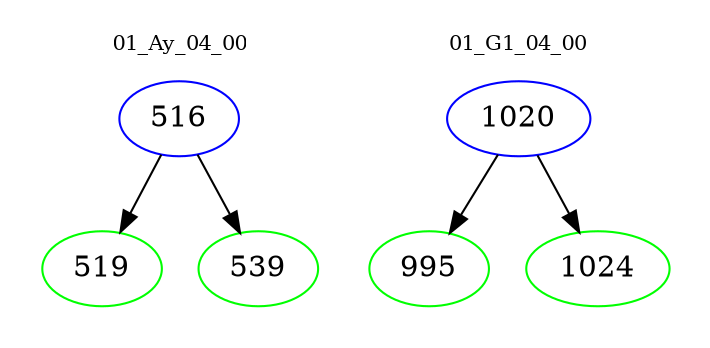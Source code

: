 digraph{
subgraph cluster_0 {
color = white
label = "01_Ay_04_00";
fontsize=10;
T0_516 [label="516", color="blue"]
T0_516 -> T0_519 [color="black"]
T0_519 [label="519", color="green"]
T0_516 -> T0_539 [color="black"]
T0_539 [label="539", color="green"]
}
subgraph cluster_1 {
color = white
label = "01_G1_04_00";
fontsize=10;
T1_1020 [label="1020", color="blue"]
T1_1020 -> T1_995 [color="black"]
T1_995 [label="995", color="green"]
T1_1020 -> T1_1024 [color="black"]
T1_1024 [label="1024", color="green"]
}
}
